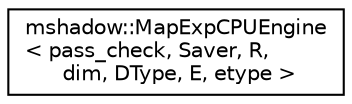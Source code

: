 digraph "Graphical Class Hierarchy"
{
 // LATEX_PDF_SIZE
  edge [fontname="Helvetica",fontsize="10",labelfontname="Helvetica",labelfontsize="10"];
  node [fontname="Helvetica",fontsize="10",shape=record];
  rankdir="LR";
  Node0 [label="mshadow::MapExpCPUEngine\l\< pass_check, Saver, R,\l dim, DType, E, etype \>",height=0.2,width=0.4,color="black", fillcolor="white", style="filled",URL="$structmshadow_1_1MapExpCPUEngine.html",tooltip=" "];
}
